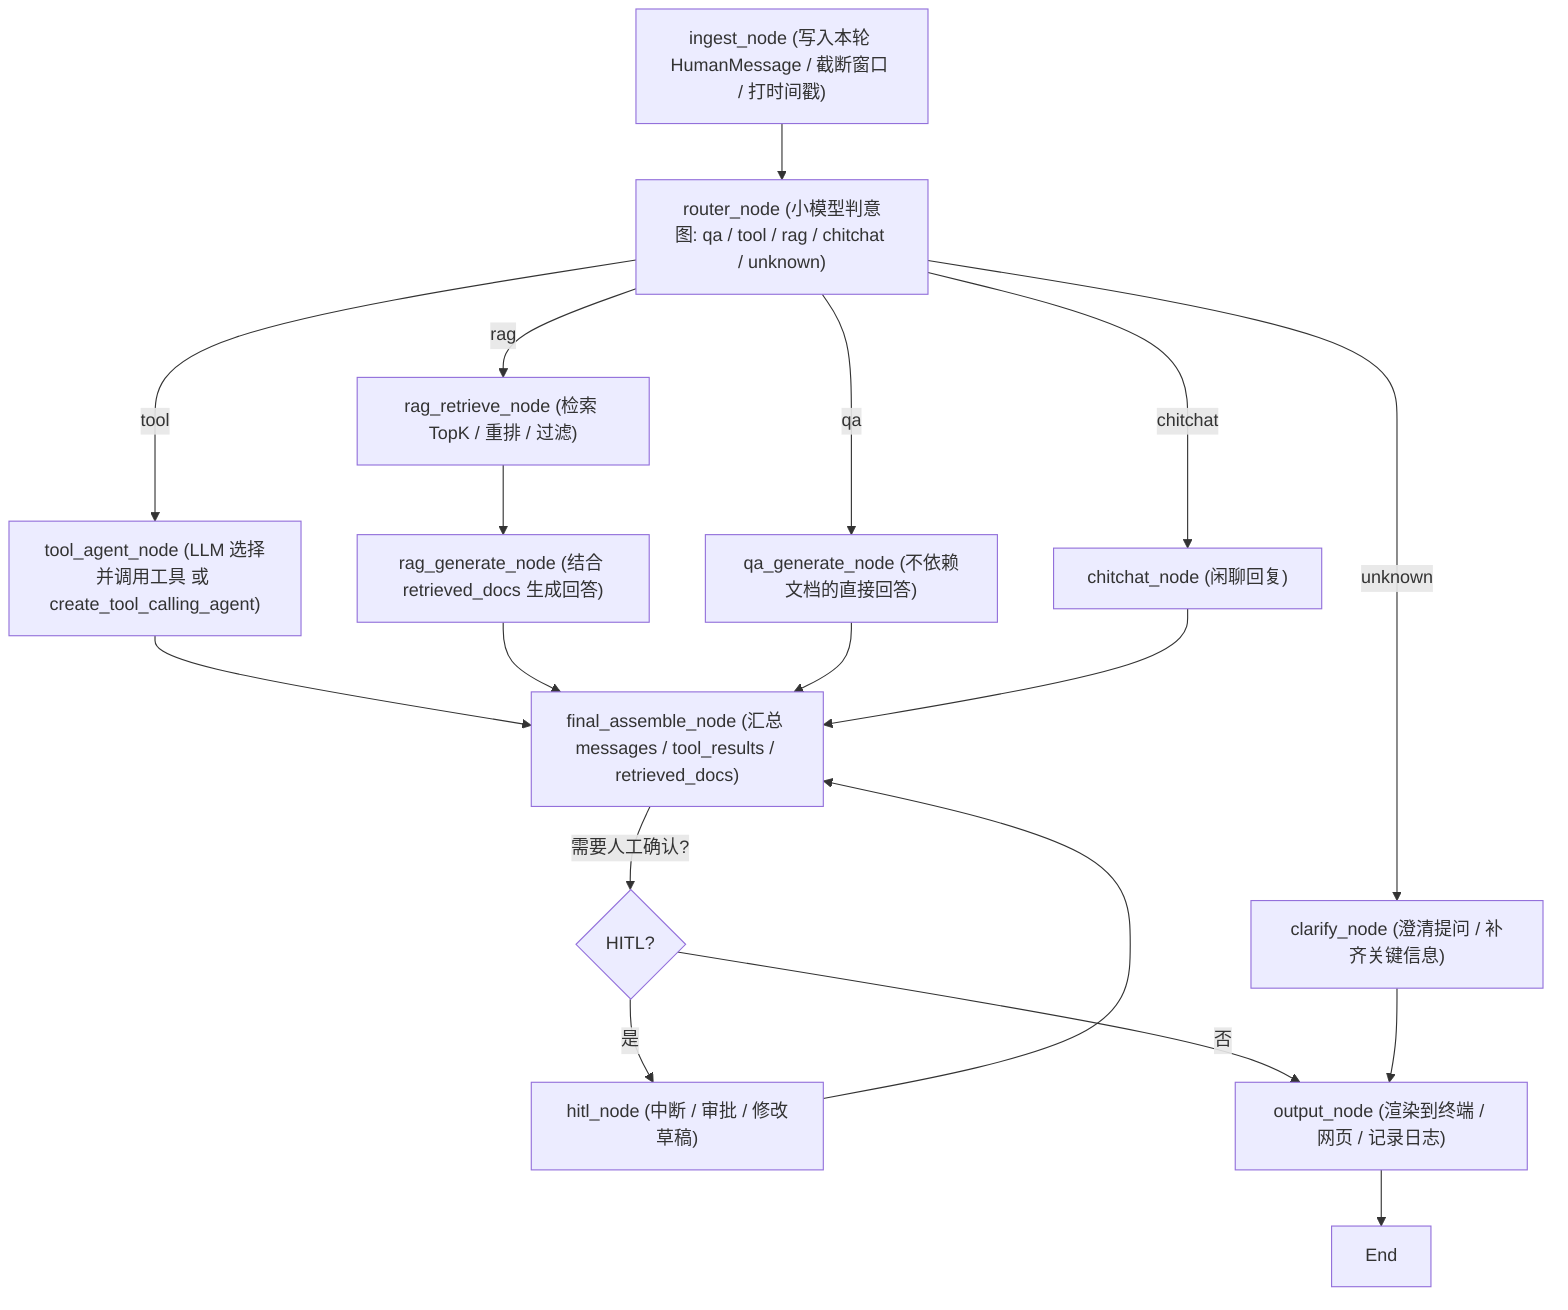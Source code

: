 flowchart TD
  %% ===== LangGraph 节点与边（可直接对照实现） =====

  %% Entry
  A["ingest_node (写入本轮 HumanMessage / 截断窗口 / 打时间戳)"] --> B["router_node (小模型判意图: qa / tool / rag / chitchat / unknown)"]

  %% Routing
  B -- tool --> C["tool_agent_node (LLM 选择并调用工具 或 create_tool_calling_agent)"]
  B -- rag --> D["rag_retrieve_node (检索 TopK / 重排 / 过滤)"]
  B -- qa --> E["qa_generate_node (不依赖文档的直接回答)"]
  B -- chitchat --> F["chitchat_node (闲聊回复)"]
  B -- unknown --> G["clarify_node (澄清提问 / 补齐关键信息)"]

  %% Tool branch
  C --> H["final_assemble_node (汇总 messages / tool_results / retrieved_docs)"]

  %% RAG branch
  D --> I["rag_generate_node (结合 retrieved_docs 生成回答)"]
  I --> H

  %% QA / Chitchat branch
  E --> H
  F --> H

  %% 可选 HITL（人工确认）
  H -- 需要人工确认? --> J{HITL?}
  J -- 是 --> K["hitl_node (中断 / 审批 / 修改草稿)"] --> H
  J -- 否 --> L["output_node (渲染到终端 / 网页 / 记录日志)"]

  %% Clarify 出口
  G --> L

  %% End
  L --> M[End]